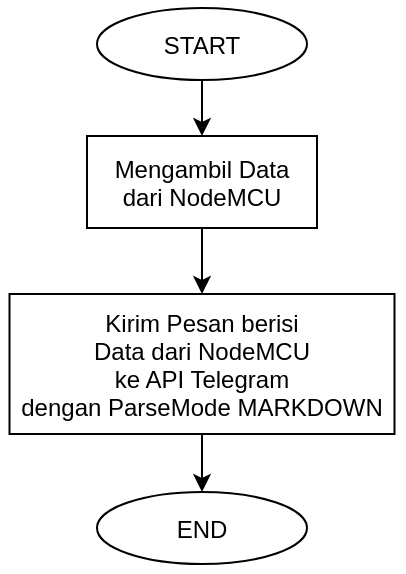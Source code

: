 <mxfile version="14.4.3" type="device"><diagram id="gAlcRbaLIKUo7ohVDrJy" name="Page-1"><mxGraphModel dx="528" dy="341" grid="1" gridSize="10" guides="1" tooltips="1" connect="1" arrows="1" fold="1" page="1" pageScale="1" pageWidth="1169" pageHeight="827" math="0" shadow="0"><root><mxCell id="0"/><mxCell id="1" parent="0"/><mxCell id="0sXnWsKiBiq1LUxoHeGq-1" style="edgeStyle=orthogonalEdgeStyle;rounded=0;orthogonalLoop=1;jettySize=auto;html=1;exitX=0.5;exitY=1;exitDx=0;exitDy=0;entryX=0.5;entryY=0;entryDx=0;entryDy=0;" edge="1" parent="1" source="2fMZZTebEMCk-RTwzBXo-1" target="2fMZZTebEMCk-RTwzBXo-2"><mxGeometry relative="1" as="geometry"/></mxCell><mxCell id="2fMZZTebEMCk-RTwzBXo-1" value="START" style="ellipse;" parent="1" vertex="1"><mxGeometry x="282.5" y="30" width="105" height="36" as="geometry"/></mxCell><mxCell id="0sXnWsKiBiq1LUxoHeGq-2" style="edgeStyle=orthogonalEdgeStyle;rounded=0;orthogonalLoop=1;jettySize=auto;html=1;exitX=0.5;exitY=1;exitDx=0;exitDy=0;entryX=0.5;entryY=0;entryDx=0;entryDy=0;" edge="1" parent="1" source="2fMZZTebEMCk-RTwzBXo-2" target="yqZnc7rq5VURgdcp_DfK-4"><mxGeometry relative="1" as="geometry"/></mxCell><mxCell id="2fMZZTebEMCk-RTwzBXo-2" value="Mengambil Data&#10;dari NodeMCU" style="rounded=0;" parent="1" vertex="1"><mxGeometry x="277.5" y="94" width="115" height="46" as="geometry"/></mxCell><mxCell id="2fMZZTebEMCk-RTwzBXo-50" value="END" style="ellipse;" parent="1" vertex="1"><mxGeometry x="282.5" y="272" width="105" height="36" as="geometry"/></mxCell><mxCell id="2fMZZTebEMCk-RTwzBXo-116" value="" style="rounded=0;whiteSpace=wrap;html=1;fillColor=none;strokeColor=none;" parent="1" vertex="1"><mxGeometry x="234" y="26" width="202" height="286" as="geometry"/></mxCell><mxCell id="0sXnWsKiBiq1LUxoHeGq-3" style="edgeStyle=orthogonalEdgeStyle;rounded=0;orthogonalLoop=1;jettySize=auto;html=1;exitX=0.5;exitY=1;exitDx=0;exitDy=0;entryX=0.5;entryY=0;entryDx=0;entryDy=0;" edge="1" parent="1" source="yqZnc7rq5VURgdcp_DfK-4" target="2fMZZTebEMCk-RTwzBXo-50"><mxGeometry relative="1" as="geometry"/></mxCell><mxCell id="yqZnc7rq5VURgdcp_DfK-4" value="Kirim Pesan berisi&#10;Data dari NodeMCU&#10;ke API Telegram&#10;dengan ParseMode MARKDOWN" style="rounded=0;" parent="1" vertex="1"><mxGeometry x="238.75" y="173" width="192.5" height="70" as="geometry"/></mxCell></root></mxGraphModel></diagram></mxfile>